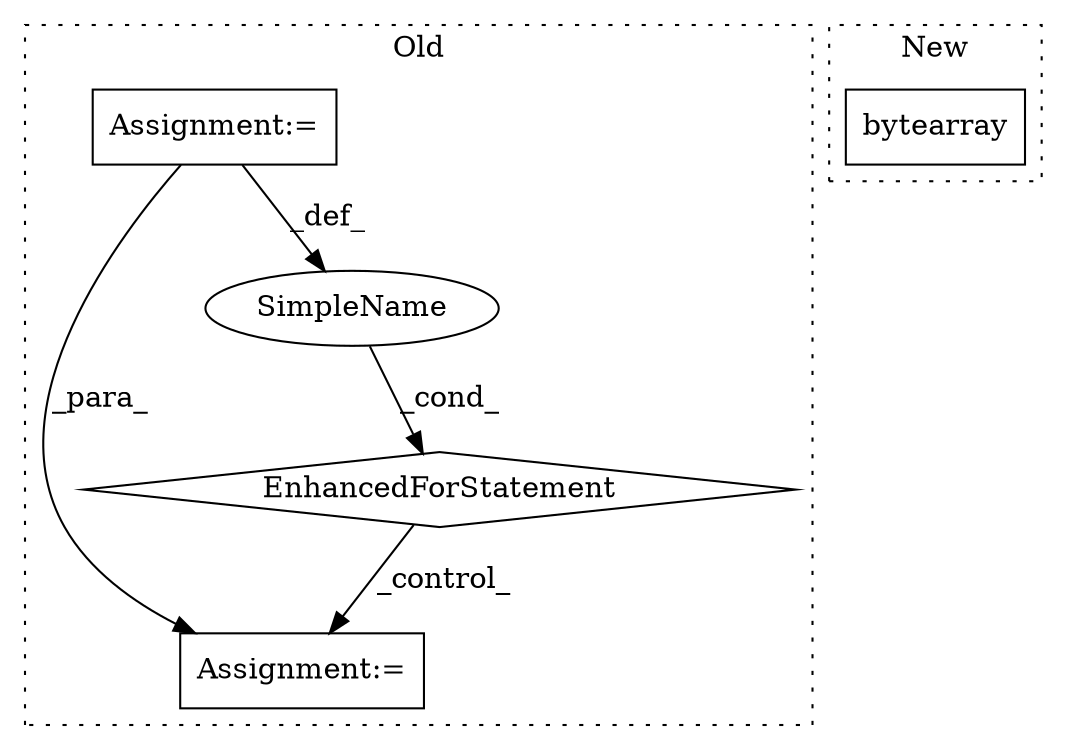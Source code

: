 digraph G {
subgraph cluster0 {
1 [label="EnhancedForStatement" a="70" s="2883,2956" l="53,2" shape="diamond"];
3 [label="Assignment:=" a="7" s="2766" l="1" shape="box"];
4 [label="Assignment:=" a="7" s="3010" l="1" shape="box"];
5 [label="SimpleName" a="42" s="2940" l="1" shape="ellipse"];
label = "Old";
style="dotted";
}
subgraph cluster1 {
2 [label="bytearray" a="32" s="4736,4768" l="10,1" shape="box"];
label = "New";
style="dotted";
}
1 -> 4 [label="_control_"];
3 -> 4 [label="_para_"];
3 -> 5 [label="_def_"];
5 -> 1 [label="_cond_"];
}
